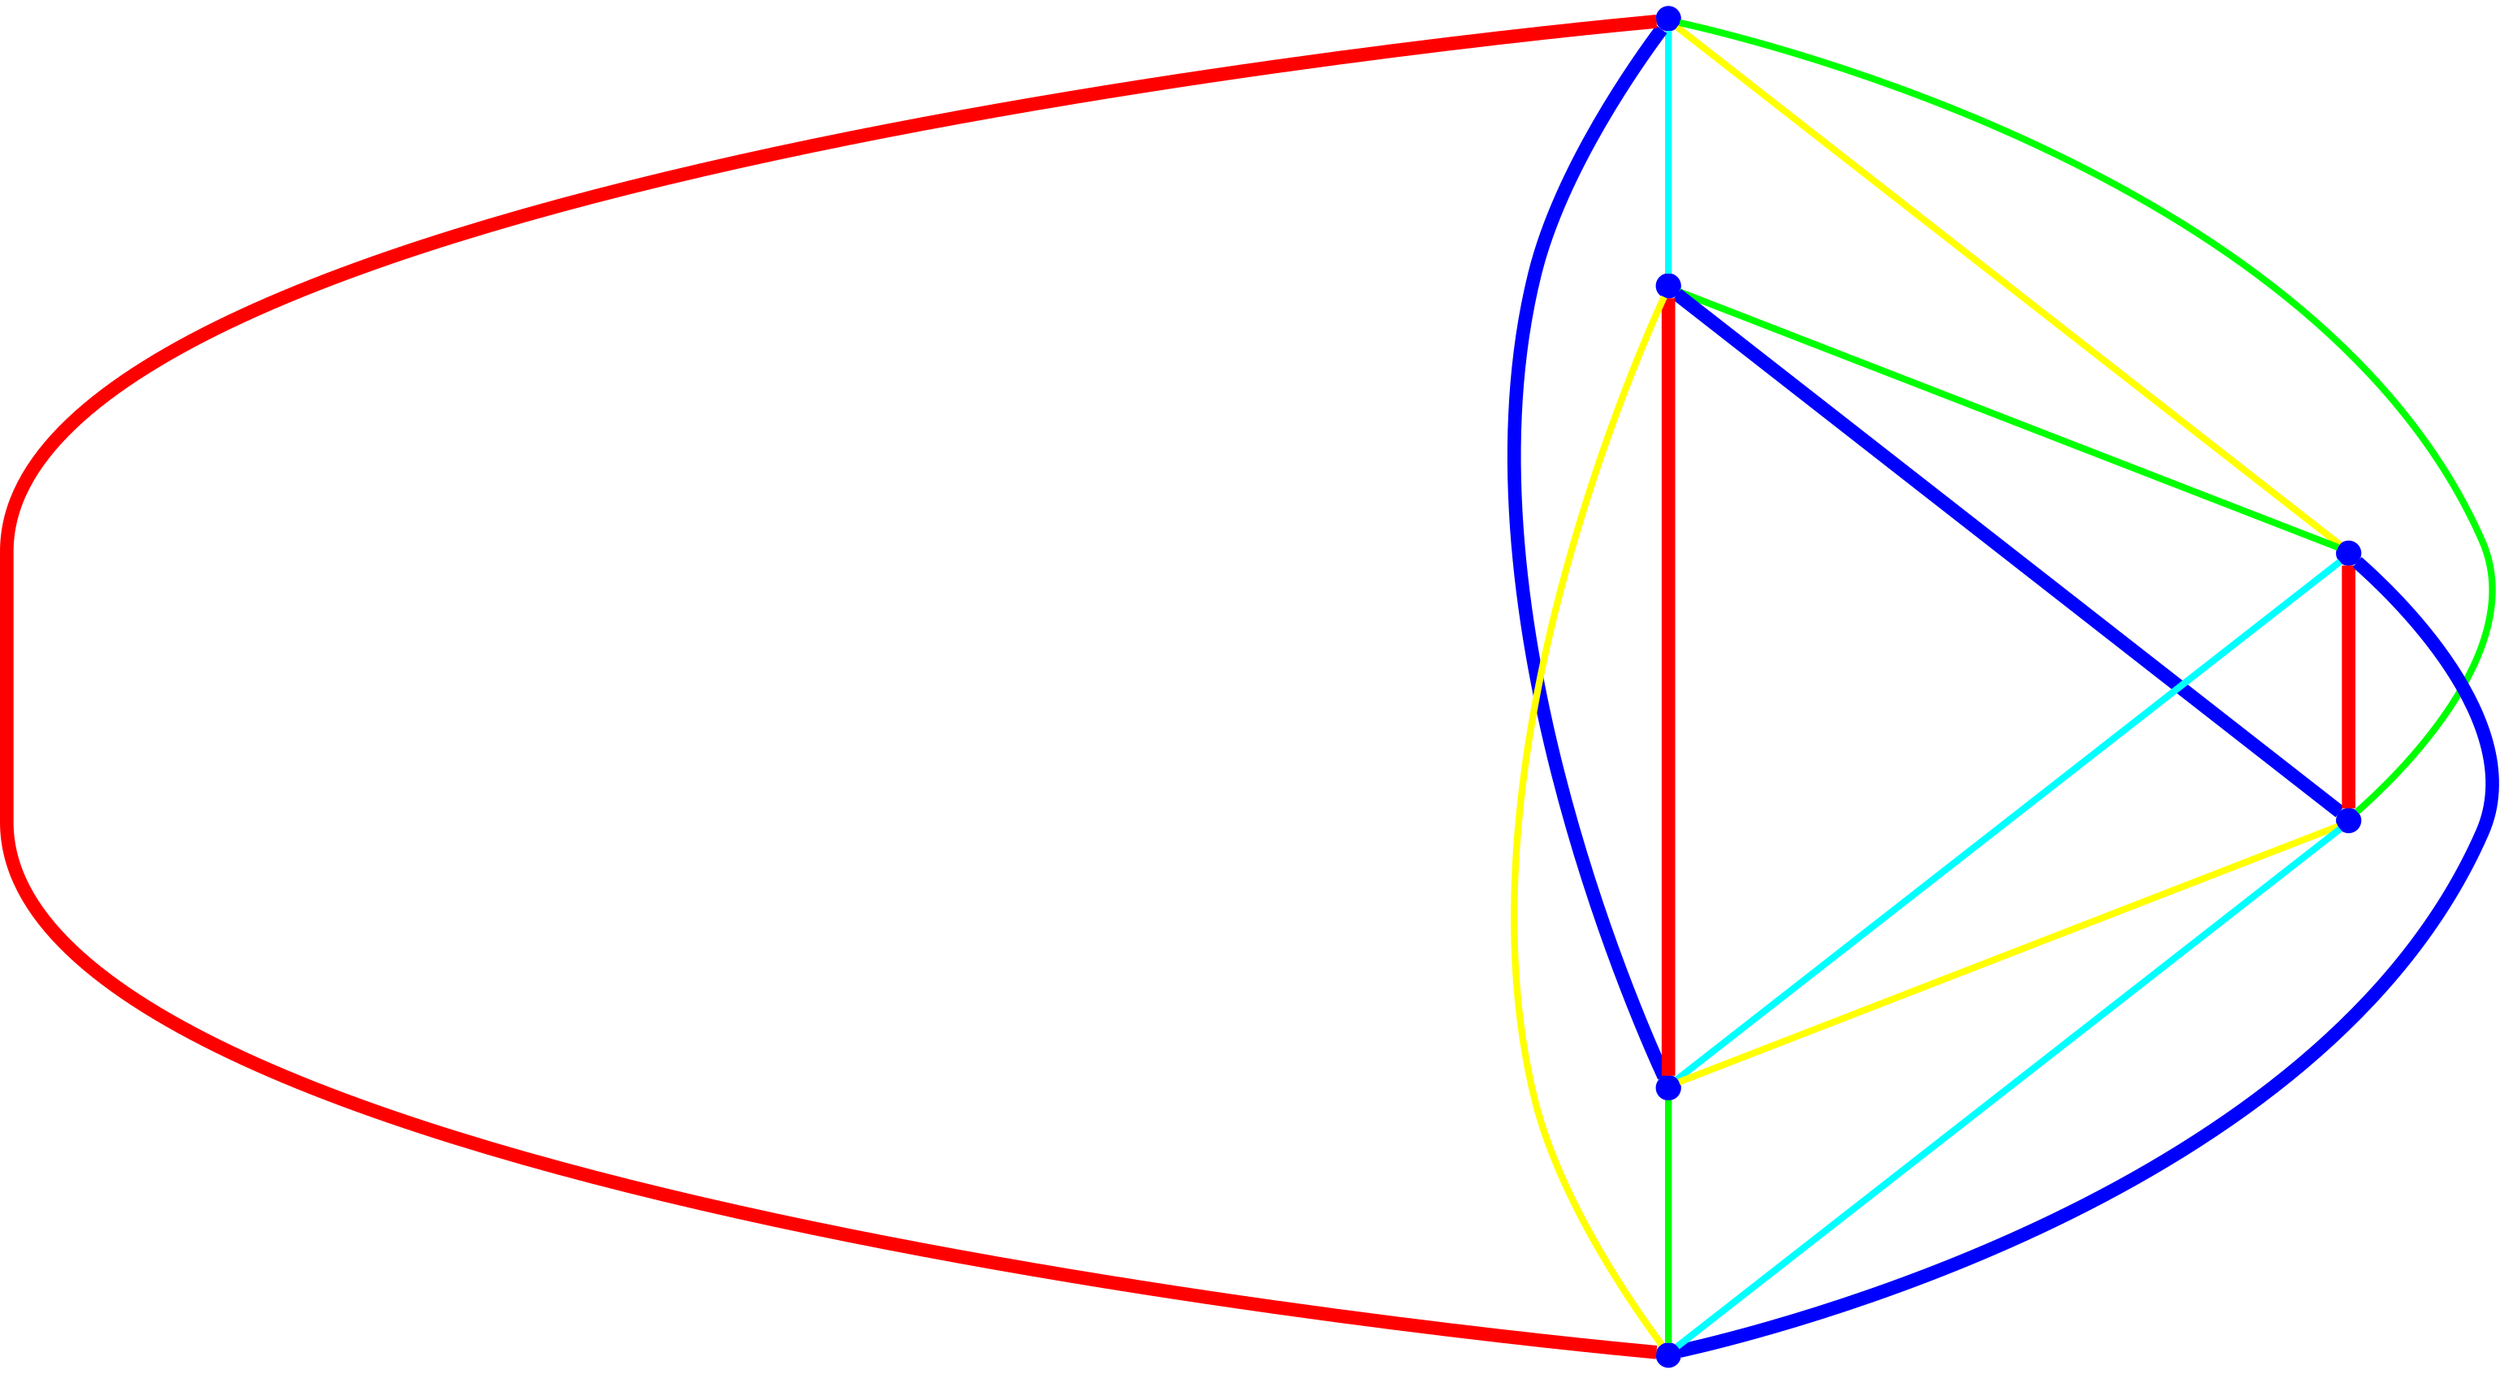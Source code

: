 graph {
ranksep=2
nodesep=2
node [label="" shape=circle style=filled fixedsize=true color=blue fillcolor=blue width=0.2];
"1" -- "2" [style="solid",penwidth="4",color="cyan"];
"1" -- "3" [style="solid",penwidth="4",color="yellow"];
"1" -- "4" [style="solid",penwidth="4",color="green"];
"1" -- "5" [style="solid",penwidth="8",color="blue"];
"1" -- "6" [style="solid",penwidth="8",color="red"];
"2" -- "3" [style="solid",penwidth="4",color="green"];
"2" -- "4" [style="solid",penwidth="8",color="blue"];
"2" -- "5" [style="solid",penwidth="8",color="red"];
"2" -- "6" [style="solid",penwidth="4",color="yellow"];
"3" -- "4" [style="solid",penwidth="8",color="red"];
"3" -- "5" [style="solid",penwidth="4",color="cyan"];
"3" -- "6" [style="solid",penwidth="8",color="blue"];
"4" -- "5" [style="solid",penwidth="4",color="yellow"];
"4" -- "6" [style="solid",penwidth="4",color="cyan"];
"5" -- "6" [style="solid",penwidth="4",color="green"];
}

